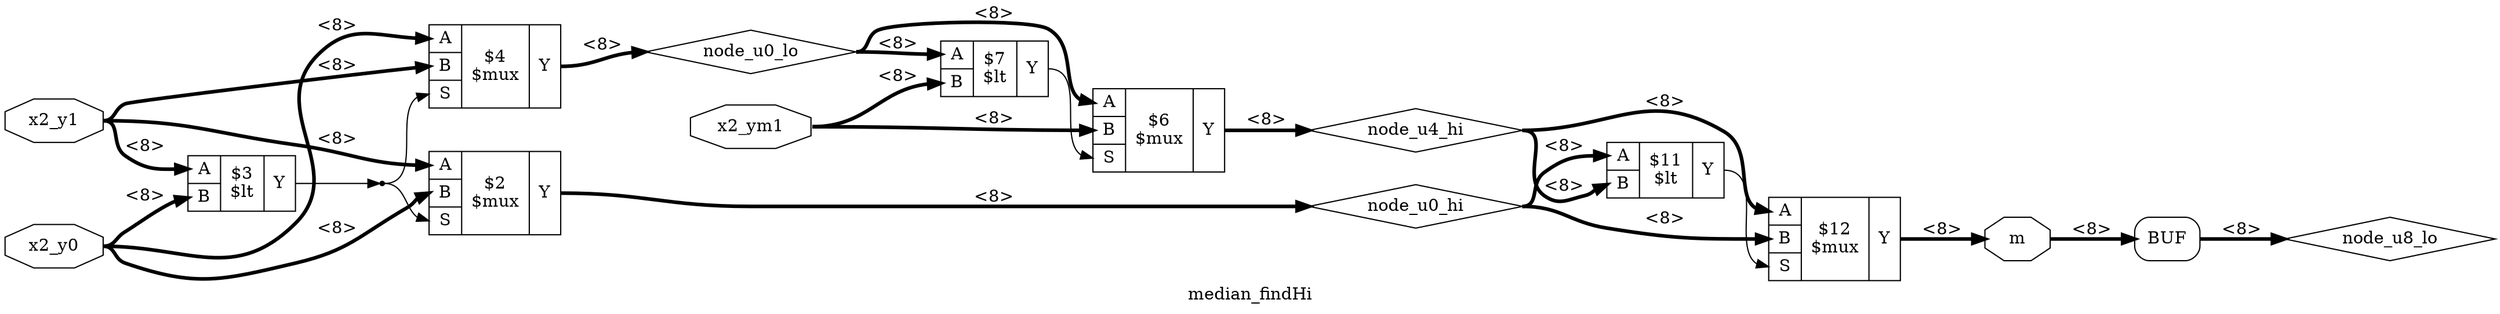 digraph "median_findHi" {
label="median_findHi";
rankdir="LR";
remincross=true;
n3 [ shape=diamond, label="node_u8_lo", color="black", fontcolor="black" ];
n6 [ shape=diamond, label="node_u4_hi", color="black", fontcolor="black" ];
n7 [ shape=diamond, label="node_u0_lo", color="black", fontcolor="black" ];
n8 [ shape=diamond, label="node_u0_hi", color="black", fontcolor="black" ];
n9 [ shape=octagon, label="m", color="black", fontcolor="black" ];
n10 [ shape=octagon, label="x2_ym1", color="black", fontcolor="black" ];
n11 [ shape=octagon, label="x2_y0", color="black", fontcolor="black" ];
n12 [ shape=octagon, label="x2_y1", color="black", fontcolor="black" ];
c16 [ shape=record, label="{{<p13> A|<p14> B}|$7\n$lt|{<p15> Y}}" ];
c18 [ shape=record, label="{{<p13> A|<p14> B|<p17> S}|$6\n$mux|{<p15> Y}}" ];
c19 [ shape=record, label="{{<p13> A|<p14> B}|$11\n$lt|{<p15> Y}}" ];
c20 [ shape=record, label="{{<p13> A|<p14> B|<p17> S}|$4\n$mux|{<p15> Y}}" ];
c21 [ shape=record, label="{{<p13> A|<p14> B}|$3\n$lt|{<p15> Y}}" ];
c22 [ shape=record, label="{{<p13> A|<p14> B|<p17> S}|$2\n$mux|{<p15> Y}}" ];
c23 [ shape=record, label="{{<p13> A|<p14> B|<p17> S}|$12\n$mux|{<p15> Y}}" ];
x0 [shape=box, style=rounded, label="BUF"];
n10:e -> c16:p14:w [color="black", style="setlinewidth(3)", label="<8>"];
n10:e -> c18:p14:w [color="black", style="setlinewidth(3)", label="<8>"];
n11:e -> c20:p13:w [color="black", style="setlinewidth(3)", label="<8>"];
n11:e -> c21:p14:w [color="black", style="setlinewidth(3)", label="<8>"];
n11:e -> c22:p14:w [color="black", style="setlinewidth(3)", label="<8>"];
n12:e -> c20:p14:w [color="black", style="setlinewidth(3)", label="<8>"];
n12:e -> c21:p13:w [color="black", style="setlinewidth(3)", label="<8>"];
n12:e -> c22:p13:w [color="black", style="setlinewidth(3)", label="<8>"];
n2 [ shape=point ];
c21:p15:e -> n2:w [color="black", label=""];
n2:e -> c20:p17:w [color="black", label=""];
n2:e -> c22:p17:w [color="black", label=""];
x0:e:e -> n3:w [color="black", style="setlinewidth(3)", label="<8>"];
c19:p15:e -> c23:p17:w [color="black", label=""];
c16:p15:e -> c18:p17:w [color="black", label=""];
c18:p15:e -> n6:w [color="black", style="setlinewidth(3)", label="<8>"];
n6:e -> c19:p14:w [color="black", style="setlinewidth(3)", label="<8>"];
n6:e -> c23:p13:w [color="black", style="setlinewidth(3)", label="<8>"];
c20:p15:e -> n7:w [color="black", style="setlinewidth(3)", label="<8>"];
n7:e -> c16:p13:w [color="black", style="setlinewidth(3)", label="<8>"];
n7:e -> c18:p13:w [color="black", style="setlinewidth(3)", label="<8>"];
c22:p15:e -> n8:w [color="black", style="setlinewidth(3)", label="<8>"];
n8:e -> c19:p13:w [color="black", style="setlinewidth(3)", label="<8>"];
n8:e -> c23:p14:w [color="black", style="setlinewidth(3)", label="<8>"];
c23:p15:e -> n9:w [color="black", style="setlinewidth(3)", label="<8>"];
n9:e -> x0:w:w [color="black", style="setlinewidth(3)", label="<8>"];
}
